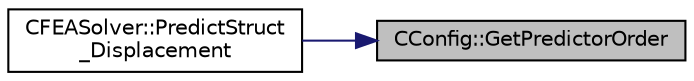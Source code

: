 digraph "CConfig::GetPredictorOrder"
{
 // LATEX_PDF_SIZE
  edge [fontname="Helvetica",fontsize="10",labelfontname="Helvetica",labelfontsize="10"];
  node [fontname="Helvetica",fontsize="10",shape=record];
  rankdir="RL";
  Node1 [label="CConfig::GetPredictorOrder",height=0.2,width=0.4,color="black", fillcolor="grey75", style="filled", fontcolor="black",tooltip="Get the order of the predictor for FSI applications."];
  Node1 -> Node2 [dir="back",color="midnightblue",fontsize="10",style="solid",fontname="Helvetica"];
  Node2 [label="CFEASolver::PredictStruct\l_Displacement",height=0.2,width=0.4,color="black", fillcolor="white", style="filled",URL="$classCFEASolver.html#ae0e96ff4b61e4928db3d2e55616ff8f6",tooltip="Predictor for structural displacements based on previous iterations."];
}
